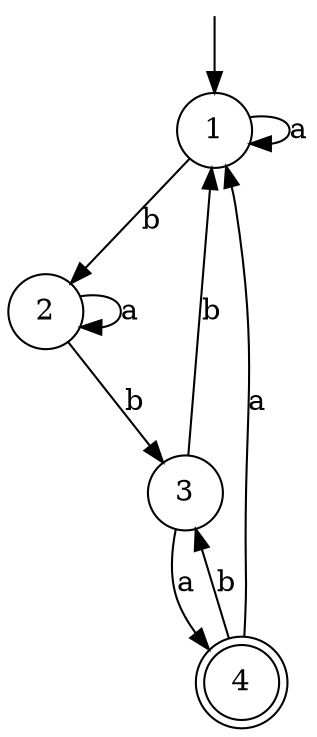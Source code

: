 digraph G {
	node [shape = point, color=white, fontcolor=white]; start;
	node [shape = circle, color=black, fontcolor=black]; 1; 2; 3;
	node [shape = doublecircle, color=black, fontcolor=black]; 4;
	start -> 1 [label=""];
	1 -> 2 [label="b"];
	1 -> 1 [label="a"];
	2 -> 2 [label="a"];
	2 -> 3 [label="b"];
	3 -> 1 [label="b"];
	3 -> 4 [label="a"];
	4 -> 1 [label="a"];
	4 -> 3 [label="b"];
}